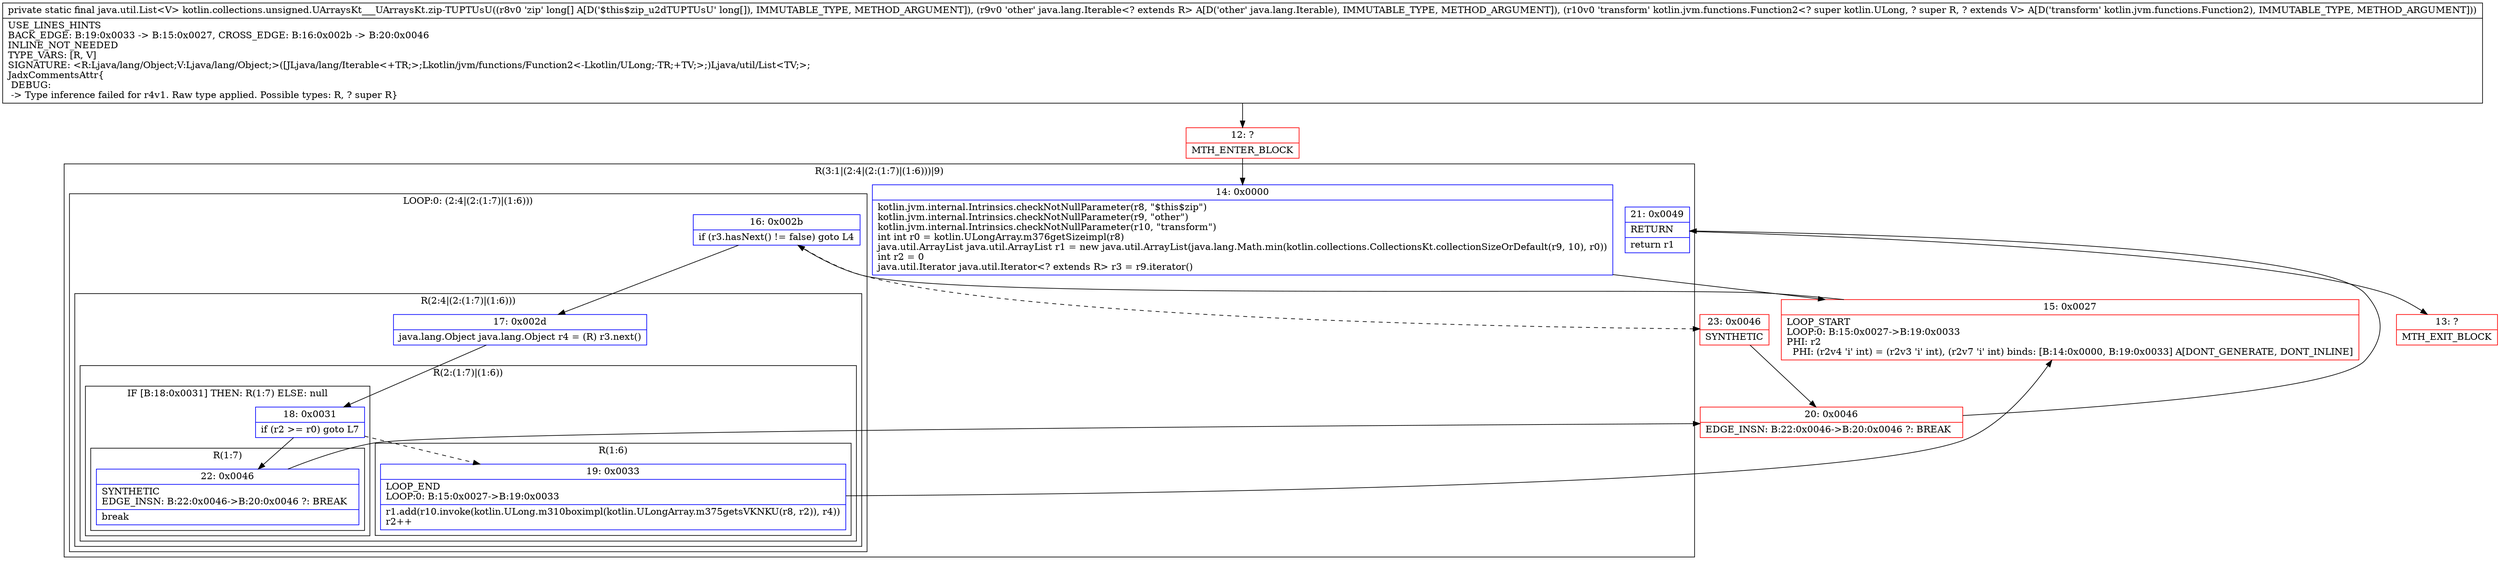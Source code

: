 digraph "CFG forkotlin.collections.unsigned.UArraysKt___UArraysKt.zip\-TUPTUsU([JLjava\/lang\/Iterable;Lkotlin\/jvm\/functions\/Function2;)Ljava\/util\/List;" {
subgraph cluster_Region_1839085443 {
label = "R(3:1|(2:4|(2:(1:7)|(1:6)))|9)";
node [shape=record,color=blue];
Node_14 [shape=record,label="{14\:\ 0x0000|kotlin.jvm.internal.Intrinsics.checkNotNullParameter(r8, \"$this$zip\")\lkotlin.jvm.internal.Intrinsics.checkNotNullParameter(r9, \"other\")\lkotlin.jvm.internal.Intrinsics.checkNotNullParameter(r10, \"transform\")\lint int r0 = kotlin.ULongArray.m376getSizeimpl(r8)\ljava.util.ArrayList java.util.ArrayList r1 = new java.util.ArrayList(java.lang.Math.min(kotlin.collections.CollectionsKt.collectionSizeOrDefault(r9, 10), r0))\lint r2 = 0\ljava.util.Iterator java.util.Iterator\<? extends R\> r3 = r9.iterator()\l}"];
subgraph cluster_LoopRegion_644990335 {
label = "LOOP:0: (2:4|(2:(1:7)|(1:6)))";
node [shape=record,color=blue];
Node_16 [shape=record,label="{16\:\ 0x002b|if (r3.hasNext() != false) goto L4\l}"];
subgraph cluster_Region_986696733 {
label = "R(2:4|(2:(1:7)|(1:6)))";
node [shape=record,color=blue];
Node_17 [shape=record,label="{17\:\ 0x002d|java.lang.Object java.lang.Object r4 = (R) r3.next()\l}"];
subgraph cluster_Region_820887587 {
label = "R(2:(1:7)|(1:6))";
node [shape=record,color=blue];
subgraph cluster_IfRegion_286100693 {
label = "IF [B:18:0x0031] THEN: R(1:7) ELSE: null";
node [shape=record,color=blue];
Node_18 [shape=record,label="{18\:\ 0x0031|if (r2 \>= r0) goto L7\l}"];
subgraph cluster_Region_181862757 {
label = "R(1:7)";
node [shape=record,color=blue];
Node_22 [shape=record,label="{22\:\ 0x0046|SYNTHETIC\lEDGE_INSN: B:22:0x0046\-\>B:20:0x0046 ?: BREAK  \l|break\l}"];
}
}
subgraph cluster_Region_1958844503 {
label = "R(1:6)";
node [shape=record,color=blue];
Node_19 [shape=record,label="{19\:\ 0x0033|LOOP_END\lLOOP:0: B:15:0x0027\-\>B:19:0x0033\l|r1.add(r10.invoke(kotlin.ULong.m310boximpl(kotlin.ULongArray.m375getsVKNKU(r8, r2)), r4))\lr2++\l}"];
}
}
}
}
Node_21 [shape=record,label="{21\:\ 0x0049|RETURN\l|return r1\l}"];
}
Node_12 [shape=record,color=red,label="{12\:\ ?|MTH_ENTER_BLOCK\l}"];
Node_15 [shape=record,color=red,label="{15\:\ 0x0027|LOOP_START\lLOOP:0: B:15:0x0027\-\>B:19:0x0033\lPHI: r2 \l  PHI: (r2v4 'i' int) = (r2v3 'i' int), (r2v7 'i' int) binds: [B:14:0x0000, B:19:0x0033] A[DONT_GENERATE, DONT_INLINE]\l}"];
Node_20 [shape=record,color=red,label="{20\:\ 0x0046|EDGE_INSN: B:22:0x0046\-\>B:20:0x0046 ?: BREAK  \l}"];
Node_13 [shape=record,color=red,label="{13\:\ ?|MTH_EXIT_BLOCK\l}"];
Node_23 [shape=record,color=red,label="{23\:\ 0x0046|SYNTHETIC\l}"];
MethodNode[shape=record,label="{private static final java.util.List\<V\> kotlin.collections.unsigned.UArraysKt___UArraysKt.zip\-TUPTUsU((r8v0 'zip' long[] A[D('$this$zip_u2dTUPTUsU' long[]), IMMUTABLE_TYPE, METHOD_ARGUMENT]), (r9v0 'other' java.lang.Iterable\<? extends R\> A[D('other' java.lang.Iterable), IMMUTABLE_TYPE, METHOD_ARGUMENT]), (r10v0 'transform' kotlin.jvm.functions.Function2\<? super kotlin.ULong, ? super R, ? extends V\> A[D('transform' kotlin.jvm.functions.Function2), IMMUTABLE_TYPE, METHOD_ARGUMENT]))  | USE_LINES_HINTS\lBACK_EDGE: B:19:0x0033 \-\> B:15:0x0027, CROSS_EDGE: B:16:0x002b \-\> B:20:0x0046\lINLINE_NOT_NEEDED\lTYPE_VARS: [R, V]\lSIGNATURE: \<R:Ljava\/lang\/Object;V:Ljava\/lang\/Object;\>([JLjava\/lang\/Iterable\<+TR;\>;Lkotlin\/jvm\/functions\/Function2\<\-Lkotlin\/ULong;\-TR;+TV;\>;)Ljava\/util\/List\<TV;\>;\lJadxCommentsAttr\{\l DEBUG: \l \-\> Type inference failed for r4v1. Raw type applied. Possible types: R, ? super R\}\l}"];
MethodNode -> Node_12;Node_14 -> Node_15;
Node_16 -> Node_17;
Node_16 -> Node_23[style=dashed];
Node_17 -> Node_18;
Node_18 -> Node_19[style=dashed];
Node_18 -> Node_22;
Node_22 -> Node_20;
Node_19 -> Node_15;
Node_21 -> Node_13;
Node_12 -> Node_14;
Node_15 -> Node_16;
Node_20 -> Node_21;
Node_23 -> Node_20;
}

